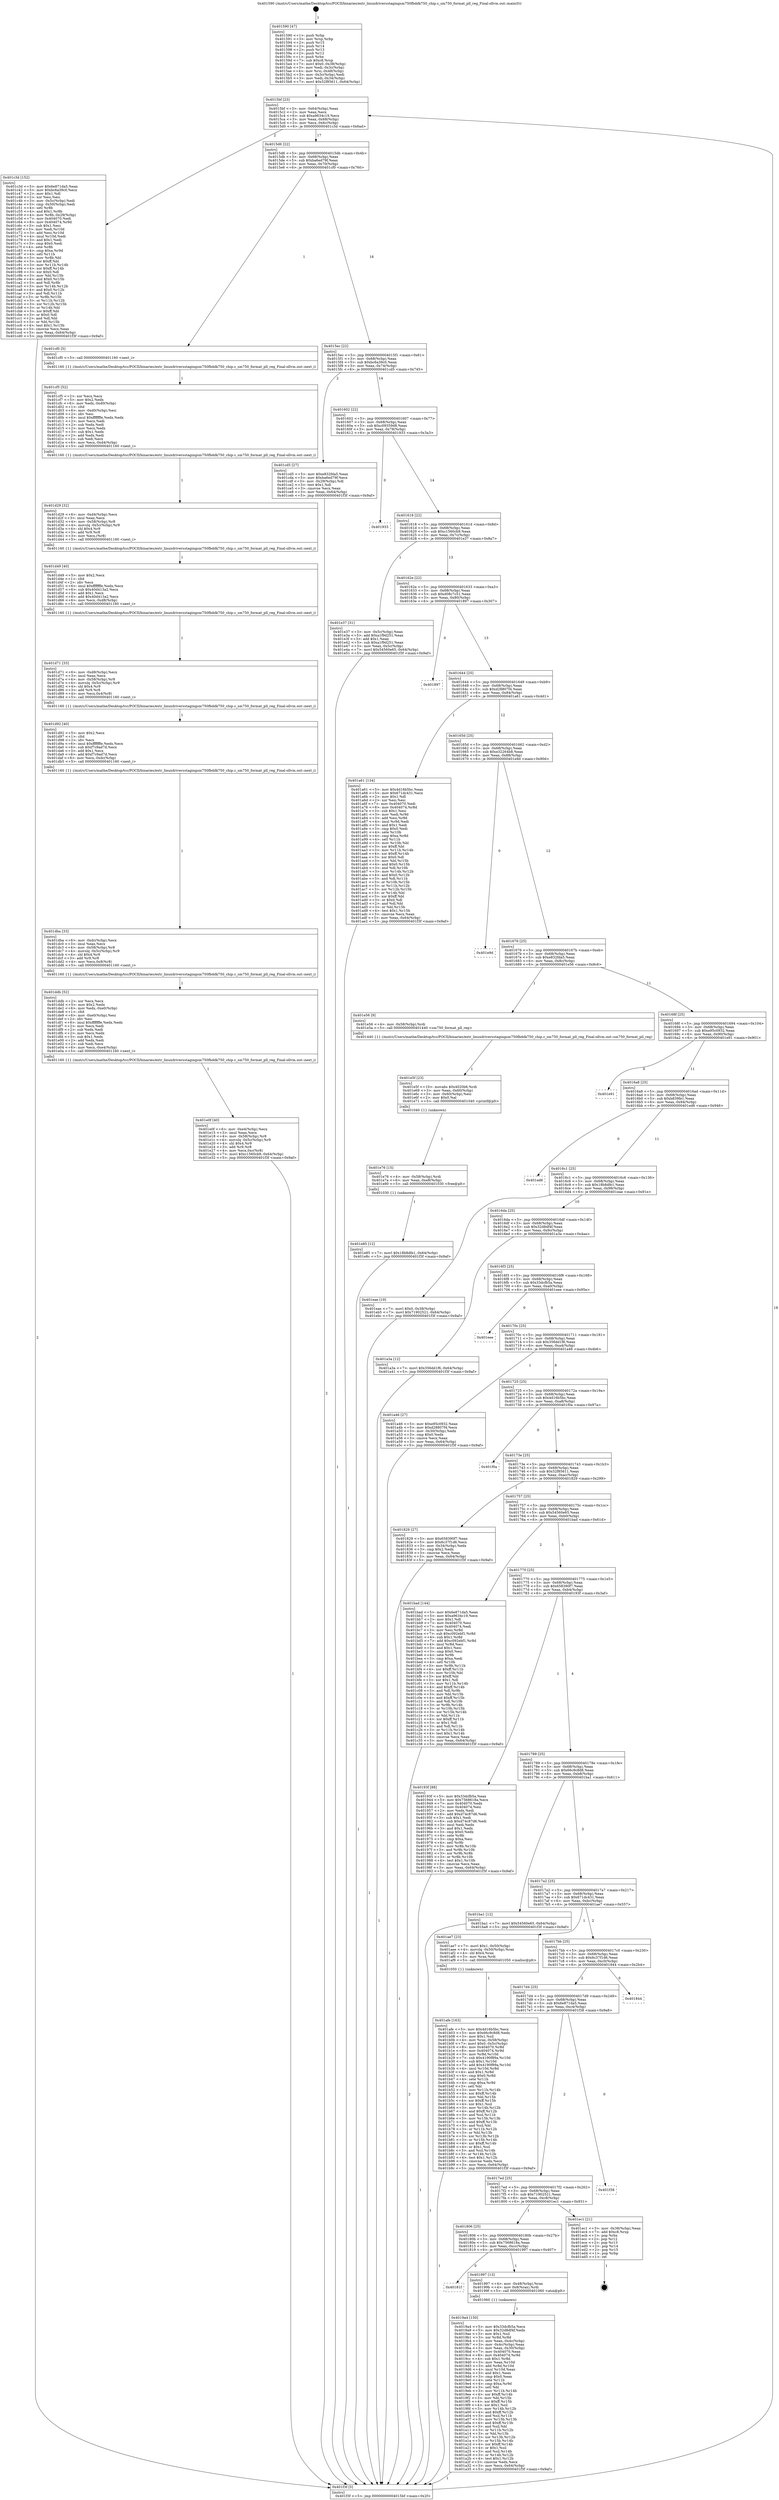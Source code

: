 digraph "0x401590" {
  label = "0x401590 (/mnt/c/Users/mathe/Desktop/tcc/POCII/binaries/extr_linuxdriversstagingsm750fbddk750_chip.c_sm750_format_pll_reg_Final-ollvm.out::main(0))"
  labelloc = "t"
  node[shape=record]

  Entry [label="",width=0.3,height=0.3,shape=circle,fillcolor=black,style=filled]
  "0x4015bf" [label="{
     0x4015bf [23]\l
     | [instrs]\l
     &nbsp;&nbsp;0x4015bf \<+3\>: mov -0x64(%rbp),%eax\l
     &nbsp;&nbsp;0x4015c2 \<+2\>: mov %eax,%ecx\l
     &nbsp;&nbsp;0x4015c4 \<+6\>: sub $0xa9634c19,%ecx\l
     &nbsp;&nbsp;0x4015ca \<+3\>: mov %eax,-0x68(%rbp)\l
     &nbsp;&nbsp;0x4015cd \<+3\>: mov %ecx,-0x6c(%rbp)\l
     &nbsp;&nbsp;0x4015d0 \<+6\>: je 0000000000401c3d \<main+0x6ad\>\l
  }"]
  "0x401c3d" [label="{
     0x401c3d [152]\l
     | [instrs]\l
     &nbsp;&nbsp;0x401c3d \<+5\>: mov $0x6e871da5,%eax\l
     &nbsp;&nbsp;0x401c42 \<+5\>: mov $0xbc6a39c0,%ecx\l
     &nbsp;&nbsp;0x401c47 \<+2\>: mov $0x1,%dl\l
     &nbsp;&nbsp;0x401c49 \<+2\>: xor %esi,%esi\l
     &nbsp;&nbsp;0x401c4b \<+3\>: mov -0x5c(%rbp),%edi\l
     &nbsp;&nbsp;0x401c4e \<+3\>: cmp -0x50(%rbp),%edi\l
     &nbsp;&nbsp;0x401c51 \<+4\>: setl %r8b\l
     &nbsp;&nbsp;0x401c55 \<+4\>: and $0x1,%r8b\l
     &nbsp;&nbsp;0x401c59 \<+4\>: mov %r8b,-0x29(%rbp)\l
     &nbsp;&nbsp;0x401c5d \<+7\>: mov 0x404070,%edi\l
     &nbsp;&nbsp;0x401c64 \<+8\>: mov 0x404074,%r9d\l
     &nbsp;&nbsp;0x401c6c \<+3\>: sub $0x1,%esi\l
     &nbsp;&nbsp;0x401c6f \<+3\>: mov %edi,%r10d\l
     &nbsp;&nbsp;0x401c72 \<+3\>: add %esi,%r10d\l
     &nbsp;&nbsp;0x401c75 \<+4\>: imul %r10d,%edi\l
     &nbsp;&nbsp;0x401c79 \<+3\>: and $0x1,%edi\l
     &nbsp;&nbsp;0x401c7c \<+3\>: cmp $0x0,%edi\l
     &nbsp;&nbsp;0x401c7f \<+4\>: sete %r8b\l
     &nbsp;&nbsp;0x401c83 \<+4\>: cmp $0xa,%r9d\l
     &nbsp;&nbsp;0x401c87 \<+4\>: setl %r11b\l
     &nbsp;&nbsp;0x401c8b \<+3\>: mov %r8b,%bl\l
     &nbsp;&nbsp;0x401c8e \<+3\>: xor $0xff,%bl\l
     &nbsp;&nbsp;0x401c91 \<+3\>: mov %r11b,%r14b\l
     &nbsp;&nbsp;0x401c94 \<+4\>: xor $0xff,%r14b\l
     &nbsp;&nbsp;0x401c98 \<+3\>: xor $0x0,%dl\l
     &nbsp;&nbsp;0x401c9b \<+3\>: mov %bl,%r15b\l
     &nbsp;&nbsp;0x401c9e \<+4\>: and $0x0,%r15b\l
     &nbsp;&nbsp;0x401ca2 \<+3\>: and %dl,%r8b\l
     &nbsp;&nbsp;0x401ca5 \<+3\>: mov %r14b,%r12b\l
     &nbsp;&nbsp;0x401ca8 \<+4\>: and $0x0,%r12b\l
     &nbsp;&nbsp;0x401cac \<+3\>: and %dl,%r11b\l
     &nbsp;&nbsp;0x401caf \<+3\>: or %r8b,%r15b\l
     &nbsp;&nbsp;0x401cb2 \<+3\>: or %r11b,%r12b\l
     &nbsp;&nbsp;0x401cb5 \<+3\>: xor %r12b,%r15b\l
     &nbsp;&nbsp;0x401cb8 \<+3\>: or %r14b,%bl\l
     &nbsp;&nbsp;0x401cbb \<+3\>: xor $0xff,%bl\l
     &nbsp;&nbsp;0x401cbe \<+3\>: or $0x0,%dl\l
     &nbsp;&nbsp;0x401cc1 \<+2\>: and %dl,%bl\l
     &nbsp;&nbsp;0x401cc3 \<+3\>: or %bl,%r15b\l
     &nbsp;&nbsp;0x401cc6 \<+4\>: test $0x1,%r15b\l
     &nbsp;&nbsp;0x401cca \<+3\>: cmovne %ecx,%eax\l
     &nbsp;&nbsp;0x401ccd \<+3\>: mov %eax,-0x64(%rbp)\l
     &nbsp;&nbsp;0x401cd0 \<+5\>: jmp 0000000000401f3f \<main+0x9af\>\l
  }"]
  "0x4015d6" [label="{
     0x4015d6 [22]\l
     | [instrs]\l
     &nbsp;&nbsp;0x4015d6 \<+5\>: jmp 00000000004015db \<main+0x4b\>\l
     &nbsp;&nbsp;0x4015db \<+3\>: mov -0x68(%rbp),%eax\l
     &nbsp;&nbsp;0x4015de \<+5\>: sub $0xba6ed79f,%eax\l
     &nbsp;&nbsp;0x4015e3 \<+3\>: mov %eax,-0x70(%rbp)\l
     &nbsp;&nbsp;0x4015e6 \<+6\>: je 0000000000401cf0 \<main+0x760\>\l
  }"]
  Exit [label="",width=0.3,height=0.3,shape=circle,fillcolor=black,style=filled,peripheries=2]
  "0x401cf0" [label="{
     0x401cf0 [5]\l
     | [instrs]\l
     &nbsp;&nbsp;0x401cf0 \<+5\>: call 0000000000401160 \<next_i\>\l
     | [calls]\l
     &nbsp;&nbsp;0x401160 \{1\} (/mnt/c/Users/mathe/Desktop/tcc/POCII/binaries/extr_linuxdriversstagingsm750fbddk750_chip.c_sm750_format_pll_reg_Final-ollvm.out::next_i)\l
  }"]
  "0x4015ec" [label="{
     0x4015ec [22]\l
     | [instrs]\l
     &nbsp;&nbsp;0x4015ec \<+5\>: jmp 00000000004015f1 \<main+0x61\>\l
     &nbsp;&nbsp;0x4015f1 \<+3\>: mov -0x68(%rbp),%eax\l
     &nbsp;&nbsp;0x4015f4 \<+5\>: sub $0xbc6a39c0,%eax\l
     &nbsp;&nbsp;0x4015f9 \<+3\>: mov %eax,-0x74(%rbp)\l
     &nbsp;&nbsp;0x4015fc \<+6\>: je 0000000000401cd5 \<main+0x745\>\l
  }"]
  "0x401e85" [label="{
     0x401e85 [12]\l
     | [instrs]\l
     &nbsp;&nbsp;0x401e85 \<+7\>: movl $0x18b8dfe1,-0x64(%rbp)\l
     &nbsp;&nbsp;0x401e8c \<+5\>: jmp 0000000000401f3f \<main+0x9af\>\l
  }"]
  "0x401cd5" [label="{
     0x401cd5 [27]\l
     | [instrs]\l
     &nbsp;&nbsp;0x401cd5 \<+5\>: mov $0xe832fda5,%eax\l
     &nbsp;&nbsp;0x401cda \<+5\>: mov $0xba6ed79f,%ecx\l
     &nbsp;&nbsp;0x401cdf \<+3\>: mov -0x29(%rbp),%dl\l
     &nbsp;&nbsp;0x401ce2 \<+3\>: test $0x1,%dl\l
     &nbsp;&nbsp;0x401ce5 \<+3\>: cmovne %ecx,%eax\l
     &nbsp;&nbsp;0x401ce8 \<+3\>: mov %eax,-0x64(%rbp)\l
     &nbsp;&nbsp;0x401ceb \<+5\>: jmp 0000000000401f3f \<main+0x9af\>\l
  }"]
  "0x401602" [label="{
     0x401602 [22]\l
     | [instrs]\l
     &nbsp;&nbsp;0x401602 \<+5\>: jmp 0000000000401607 \<main+0x77\>\l
     &nbsp;&nbsp;0x401607 \<+3\>: mov -0x68(%rbp),%eax\l
     &nbsp;&nbsp;0x40160a \<+5\>: sub $0xc09359d8,%eax\l
     &nbsp;&nbsp;0x40160f \<+3\>: mov %eax,-0x78(%rbp)\l
     &nbsp;&nbsp;0x401612 \<+6\>: je 0000000000401933 \<main+0x3a3\>\l
  }"]
  "0x401e76" [label="{
     0x401e76 [15]\l
     | [instrs]\l
     &nbsp;&nbsp;0x401e76 \<+4\>: mov -0x58(%rbp),%rdi\l
     &nbsp;&nbsp;0x401e7a \<+6\>: mov %eax,-0xe8(%rbp)\l
     &nbsp;&nbsp;0x401e80 \<+5\>: call 0000000000401030 \<free@plt\>\l
     | [calls]\l
     &nbsp;&nbsp;0x401030 \{1\} (unknown)\l
  }"]
  "0x401933" [label="{
     0x401933\l
  }", style=dashed]
  "0x401618" [label="{
     0x401618 [22]\l
     | [instrs]\l
     &nbsp;&nbsp;0x401618 \<+5\>: jmp 000000000040161d \<main+0x8d\>\l
     &nbsp;&nbsp;0x40161d \<+3\>: mov -0x68(%rbp),%eax\l
     &nbsp;&nbsp;0x401620 \<+5\>: sub $0xc1560cb9,%eax\l
     &nbsp;&nbsp;0x401625 \<+3\>: mov %eax,-0x7c(%rbp)\l
     &nbsp;&nbsp;0x401628 \<+6\>: je 0000000000401e37 \<main+0x8a7\>\l
  }"]
  "0x401e5f" [label="{
     0x401e5f [23]\l
     | [instrs]\l
     &nbsp;&nbsp;0x401e5f \<+10\>: movabs $0x4020b6,%rdi\l
     &nbsp;&nbsp;0x401e69 \<+3\>: mov %eax,-0x60(%rbp)\l
     &nbsp;&nbsp;0x401e6c \<+3\>: mov -0x60(%rbp),%esi\l
     &nbsp;&nbsp;0x401e6f \<+2\>: mov $0x0,%al\l
     &nbsp;&nbsp;0x401e71 \<+5\>: call 0000000000401040 \<printf@plt\>\l
     | [calls]\l
     &nbsp;&nbsp;0x401040 \{1\} (unknown)\l
  }"]
  "0x401e37" [label="{
     0x401e37 [31]\l
     | [instrs]\l
     &nbsp;&nbsp;0x401e37 \<+3\>: mov -0x5c(%rbp),%eax\l
     &nbsp;&nbsp;0x401e3a \<+5\>: add $0xa1f9d251,%eax\l
     &nbsp;&nbsp;0x401e3f \<+3\>: add $0x1,%eax\l
     &nbsp;&nbsp;0x401e42 \<+5\>: sub $0xa1f9d251,%eax\l
     &nbsp;&nbsp;0x401e47 \<+3\>: mov %eax,-0x5c(%rbp)\l
     &nbsp;&nbsp;0x401e4a \<+7\>: movl $0x54560e65,-0x64(%rbp)\l
     &nbsp;&nbsp;0x401e51 \<+5\>: jmp 0000000000401f3f \<main+0x9af\>\l
  }"]
  "0x40162e" [label="{
     0x40162e [22]\l
     | [instrs]\l
     &nbsp;&nbsp;0x40162e \<+5\>: jmp 0000000000401633 \<main+0xa3\>\l
     &nbsp;&nbsp;0x401633 \<+3\>: mov -0x68(%rbp),%eax\l
     &nbsp;&nbsp;0x401636 \<+5\>: sub $0xd08c7c51,%eax\l
     &nbsp;&nbsp;0x40163b \<+3\>: mov %eax,-0x80(%rbp)\l
     &nbsp;&nbsp;0x40163e \<+6\>: je 0000000000401897 \<main+0x307\>\l
  }"]
  "0x401e0f" [label="{
     0x401e0f [40]\l
     | [instrs]\l
     &nbsp;&nbsp;0x401e0f \<+6\>: mov -0xe4(%rbp),%ecx\l
     &nbsp;&nbsp;0x401e15 \<+3\>: imul %eax,%ecx\l
     &nbsp;&nbsp;0x401e18 \<+4\>: mov -0x58(%rbp),%r8\l
     &nbsp;&nbsp;0x401e1c \<+4\>: movslq -0x5c(%rbp),%r9\l
     &nbsp;&nbsp;0x401e20 \<+4\>: shl $0x4,%r9\l
     &nbsp;&nbsp;0x401e24 \<+3\>: add %r9,%r8\l
     &nbsp;&nbsp;0x401e27 \<+4\>: mov %ecx,0xc(%r8)\l
     &nbsp;&nbsp;0x401e2b \<+7\>: movl $0xc1560cb9,-0x64(%rbp)\l
     &nbsp;&nbsp;0x401e32 \<+5\>: jmp 0000000000401f3f \<main+0x9af\>\l
  }"]
  "0x401897" [label="{
     0x401897\l
  }", style=dashed]
  "0x401644" [label="{
     0x401644 [25]\l
     | [instrs]\l
     &nbsp;&nbsp;0x401644 \<+5\>: jmp 0000000000401649 \<main+0xb9\>\l
     &nbsp;&nbsp;0x401649 \<+3\>: mov -0x68(%rbp),%eax\l
     &nbsp;&nbsp;0x40164c \<+5\>: sub $0xd28807f4,%eax\l
     &nbsp;&nbsp;0x401651 \<+6\>: mov %eax,-0x84(%rbp)\l
     &nbsp;&nbsp;0x401657 \<+6\>: je 0000000000401a61 \<main+0x4d1\>\l
  }"]
  "0x401ddb" [label="{
     0x401ddb [52]\l
     | [instrs]\l
     &nbsp;&nbsp;0x401ddb \<+2\>: xor %ecx,%ecx\l
     &nbsp;&nbsp;0x401ddd \<+5\>: mov $0x2,%edx\l
     &nbsp;&nbsp;0x401de2 \<+6\>: mov %edx,-0xe0(%rbp)\l
     &nbsp;&nbsp;0x401de8 \<+1\>: cltd\l
     &nbsp;&nbsp;0x401de9 \<+6\>: mov -0xe0(%rbp),%esi\l
     &nbsp;&nbsp;0x401def \<+2\>: idiv %esi\l
     &nbsp;&nbsp;0x401df1 \<+6\>: imul $0xfffffffe,%edx,%edx\l
     &nbsp;&nbsp;0x401df7 \<+2\>: mov %ecx,%edi\l
     &nbsp;&nbsp;0x401df9 \<+2\>: sub %edx,%edi\l
     &nbsp;&nbsp;0x401dfb \<+2\>: mov %ecx,%edx\l
     &nbsp;&nbsp;0x401dfd \<+3\>: sub $0x1,%edx\l
     &nbsp;&nbsp;0x401e00 \<+2\>: add %edx,%edi\l
     &nbsp;&nbsp;0x401e02 \<+2\>: sub %edi,%ecx\l
     &nbsp;&nbsp;0x401e04 \<+6\>: mov %ecx,-0xe4(%rbp)\l
     &nbsp;&nbsp;0x401e0a \<+5\>: call 0000000000401160 \<next_i\>\l
     | [calls]\l
     &nbsp;&nbsp;0x401160 \{1\} (/mnt/c/Users/mathe/Desktop/tcc/POCII/binaries/extr_linuxdriversstagingsm750fbddk750_chip.c_sm750_format_pll_reg_Final-ollvm.out::next_i)\l
  }"]
  "0x401a61" [label="{
     0x401a61 [134]\l
     | [instrs]\l
     &nbsp;&nbsp;0x401a61 \<+5\>: mov $0x4d16b5bc,%eax\l
     &nbsp;&nbsp;0x401a66 \<+5\>: mov $0x671dc431,%ecx\l
     &nbsp;&nbsp;0x401a6b \<+2\>: mov $0x1,%dl\l
     &nbsp;&nbsp;0x401a6d \<+2\>: xor %esi,%esi\l
     &nbsp;&nbsp;0x401a6f \<+7\>: mov 0x404070,%edi\l
     &nbsp;&nbsp;0x401a76 \<+8\>: mov 0x404074,%r8d\l
     &nbsp;&nbsp;0x401a7e \<+3\>: sub $0x1,%esi\l
     &nbsp;&nbsp;0x401a81 \<+3\>: mov %edi,%r9d\l
     &nbsp;&nbsp;0x401a84 \<+3\>: add %esi,%r9d\l
     &nbsp;&nbsp;0x401a87 \<+4\>: imul %r9d,%edi\l
     &nbsp;&nbsp;0x401a8b \<+3\>: and $0x1,%edi\l
     &nbsp;&nbsp;0x401a8e \<+3\>: cmp $0x0,%edi\l
     &nbsp;&nbsp;0x401a91 \<+4\>: sete %r10b\l
     &nbsp;&nbsp;0x401a95 \<+4\>: cmp $0xa,%r8d\l
     &nbsp;&nbsp;0x401a99 \<+4\>: setl %r11b\l
     &nbsp;&nbsp;0x401a9d \<+3\>: mov %r10b,%bl\l
     &nbsp;&nbsp;0x401aa0 \<+3\>: xor $0xff,%bl\l
     &nbsp;&nbsp;0x401aa3 \<+3\>: mov %r11b,%r14b\l
     &nbsp;&nbsp;0x401aa6 \<+4\>: xor $0xff,%r14b\l
     &nbsp;&nbsp;0x401aaa \<+3\>: xor $0x0,%dl\l
     &nbsp;&nbsp;0x401aad \<+3\>: mov %bl,%r15b\l
     &nbsp;&nbsp;0x401ab0 \<+4\>: and $0x0,%r15b\l
     &nbsp;&nbsp;0x401ab4 \<+3\>: and %dl,%r10b\l
     &nbsp;&nbsp;0x401ab7 \<+3\>: mov %r14b,%r12b\l
     &nbsp;&nbsp;0x401aba \<+4\>: and $0x0,%r12b\l
     &nbsp;&nbsp;0x401abe \<+3\>: and %dl,%r11b\l
     &nbsp;&nbsp;0x401ac1 \<+3\>: or %r10b,%r15b\l
     &nbsp;&nbsp;0x401ac4 \<+3\>: or %r11b,%r12b\l
     &nbsp;&nbsp;0x401ac7 \<+3\>: xor %r12b,%r15b\l
     &nbsp;&nbsp;0x401aca \<+3\>: or %r14b,%bl\l
     &nbsp;&nbsp;0x401acd \<+3\>: xor $0xff,%bl\l
     &nbsp;&nbsp;0x401ad0 \<+3\>: or $0x0,%dl\l
     &nbsp;&nbsp;0x401ad3 \<+2\>: and %dl,%bl\l
     &nbsp;&nbsp;0x401ad5 \<+3\>: or %bl,%r15b\l
     &nbsp;&nbsp;0x401ad8 \<+4\>: test $0x1,%r15b\l
     &nbsp;&nbsp;0x401adc \<+3\>: cmovne %ecx,%eax\l
     &nbsp;&nbsp;0x401adf \<+3\>: mov %eax,-0x64(%rbp)\l
     &nbsp;&nbsp;0x401ae2 \<+5\>: jmp 0000000000401f3f \<main+0x9af\>\l
  }"]
  "0x40165d" [label="{
     0x40165d [25]\l
     | [instrs]\l
     &nbsp;&nbsp;0x40165d \<+5\>: jmp 0000000000401662 \<main+0xd2\>\l
     &nbsp;&nbsp;0x401662 \<+3\>: mov -0x68(%rbp),%eax\l
     &nbsp;&nbsp;0x401665 \<+5\>: sub $0xe32264b8,%eax\l
     &nbsp;&nbsp;0x40166a \<+6\>: mov %eax,-0x88(%rbp)\l
     &nbsp;&nbsp;0x401670 \<+6\>: je 0000000000401e9d \<main+0x90d\>\l
  }"]
  "0x401dba" [label="{
     0x401dba [33]\l
     | [instrs]\l
     &nbsp;&nbsp;0x401dba \<+6\>: mov -0xdc(%rbp),%ecx\l
     &nbsp;&nbsp;0x401dc0 \<+3\>: imul %eax,%ecx\l
     &nbsp;&nbsp;0x401dc3 \<+4\>: mov -0x58(%rbp),%r8\l
     &nbsp;&nbsp;0x401dc7 \<+4\>: movslq -0x5c(%rbp),%r9\l
     &nbsp;&nbsp;0x401dcb \<+4\>: shl $0x4,%r9\l
     &nbsp;&nbsp;0x401dcf \<+3\>: add %r9,%r8\l
     &nbsp;&nbsp;0x401dd2 \<+4\>: mov %ecx,0x8(%r8)\l
     &nbsp;&nbsp;0x401dd6 \<+5\>: call 0000000000401160 \<next_i\>\l
     | [calls]\l
     &nbsp;&nbsp;0x401160 \{1\} (/mnt/c/Users/mathe/Desktop/tcc/POCII/binaries/extr_linuxdriversstagingsm750fbddk750_chip.c_sm750_format_pll_reg_Final-ollvm.out::next_i)\l
  }"]
  "0x401e9d" [label="{
     0x401e9d\l
  }", style=dashed]
  "0x401676" [label="{
     0x401676 [25]\l
     | [instrs]\l
     &nbsp;&nbsp;0x401676 \<+5\>: jmp 000000000040167b \<main+0xeb\>\l
     &nbsp;&nbsp;0x40167b \<+3\>: mov -0x68(%rbp),%eax\l
     &nbsp;&nbsp;0x40167e \<+5\>: sub $0xe832fda5,%eax\l
     &nbsp;&nbsp;0x401683 \<+6\>: mov %eax,-0x8c(%rbp)\l
     &nbsp;&nbsp;0x401689 \<+6\>: je 0000000000401e56 \<main+0x8c6\>\l
  }"]
  "0x401d92" [label="{
     0x401d92 [40]\l
     | [instrs]\l
     &nbsp;&nbsp;0x401d92 \<+5\>: mov $0x2,%ecx\l
     &nbsp;&nbsp;0x401d97 \<+1\>: cltd\l
     &nbsp;&nbsp;0x401d98 \<+2\>: idiv %ecx\l
     &nbsp;&nbsp;0x401d9a \<+6\>: imul $0xfffffffe,%edx,%ecx\l
     &nbsp;&nbsp;0x401da0 \<+6\>: sub $0xf7c9ad7d,%ecx\l
     &nbsp;&nbsp;0x401da6 \<+3\>: add $0x1,%ecx\l
     &nbsp;&nbsp;0x401da9 \<+6\>: add $0xf7c9ad7d,%ecx\l
     &nbsp;&nbsp;0x401daf \<+6\>: mov %ecx,-0xdc(%rbp)\l
     &nbsp;&nbsp;0x401db5 \<+5\>: call 0000000000401160 \<next_i\>\l
     | [calls]\l
     &nbsp;&nbsp;0x401160 \{1\} (/mnt/c/Users/mathe/Desktop/tcc/POCII/binaries/extr_linuxdriversstagingsm750fbddk750_chip.c_sm750_format_pll_reg_Final-ollvm.out::next_i)\l
  }"]
  "0x401e56" [label="{
     0x401e56 [9]\l
     | [instrs]\l
     &nbsp;&nbsp;0x401e56 \<+4\>: mov -0x58(%rbp),%rdi\l
     &nbsp;&nbsp;0x401e5a \<+5\>: call 0000000000401440 \<sm750_format_pll_reg\>\l
     | [calls]\l
     &nbsp;&nbsp;0x401440 \{1\} (/mnt/c/Users/mathe/Desktop/tcc/POCII/binaries/extr_linuxdriversstagingsm750fbddk750_chip.c_sm750_format_pll_reg_Final-ollvm.out::sm750_format_pll_reg)\l
  }"]
  "0x40168f" [label="{
     0x40168f [25]\l
     | [instrs]\l
     &nbsp;&nbsp;0x40168f \<+5\>: jmp 0000000000401694 \<main+0x104\>\l
     &nbsp;&nbsp;0x401694 \<+3\>: mov -0x68(%rbp),%eax\l
     &nbsp;&nbsp;0x401697 \<+5\>: sub $0xe95c0932,%eax\l
     &nbsp;&nbsp;0x40169c \<+6\>: mov %eax,-0x90(%rbp)\l
     &nbsp;&nbsp;0x4016a2 \<+6\>: je 0000000000401e91 \<main+0x901\>\l
  }"]
  "0x401d71" [label="{
     0x401d71 [33]\l
     | [instrs]\l
     &nbsp;&nbsp;0x401d71 \<+6\>: mov -0xd8(%rbp),%ecx\l
     &nbsp;&nbsp;0x401d77 \<+3\>: imul %eax,%ecx\l
     &nbsp;&nbsp;0x401d7a \<+4\>: mov -0x58(%rbp),%r8\l
     &nbsp;&nbsp;0x401d7e \<+4\>: movslq -0x5c(%rbp),%r9\l
     &nbsp;&nbsp;0x401d82 \<+4\>: shl $0x4,%r9\l
     &nbsp;&nbsp;0x401d86 \<+3\>: add %r9,%r8\l
     &nbsp;&nbsp;0x401d89 \<+4\>: mov %ecx,0x4(%r8)\l
     &nbsp;&nbsp;0x401d8d \<+5\>: call 0000000000401160 \<next_i\>\l
     | [calls]\l
     &nbsp;&nbsp;0x401160 \{1\} (/mnt/c/Users/mathe/Desktop/tcc/POCII/binaries/extr_linuxdriversstagingsm750fbddk750_chip.c_sm750_format_pll_reg_Final-ollvm.out::next_i)\l
  }"]
  "0x401e91" [label="{
     0x401e91\l
  }", style=dashed]
  "0x4016a8" [label="{
     0x4016a8 [25]\l
     | [instrs]\l
     &nbsp;&nbsp;0x4016a8 \<+5\>: jmp 00000000004016ad \<main+0x11d\>\l
     &nbsp;&nbsp;0x4016ad \<+3\>: mov -0x68(%rbp),%eax\l
     &nbsp;&nbsp;0x4016b0 \<+5\>: sub $0xb839fe1,%eax\l
     &nbsp;&nbsp;0x4016b5 \<+6\>: mov %eax,-0x94(%rbp)\l
     &nbsp;&nbsp;0x4016bb \<+6\>: je 0000000000401ed6 \<main+0x946\>\l
  }"]
  "0x401d49" [label="{
     0x401d49 [40]\l
     | [instrs]\l
     &nbsp;&nbsp;0x401d49 \<+5\>: mov $0x2,%ecx\l
     &nbsp;&nbsp;0x401d4e \<+1\>: cltd\l
     &nbsp;&nbsp;0x401d4f \<+2\>: idiv %ecx\l
     &nbsp;&nbsp;0x401d51 \<+6\>: imul $0xfffffffe,%edx,%ecx\l
     &nbsp;&nbsp;0x401d57 \<+6\>: sub $0x40d413a2,%ecx\l
     &nbsp;&nbsp;0x401d5d \<+3\>: add $0x1,%ecx\l
     &nbsp;&nbsp;0x401d60 \<+6\>: add $0x40d413a2,%ecx\l
     &nbsp;&nbsp;0x401d66 \<+6\>: mov %ecx,-0xd8(%rbp)\l
     &nbsp;&nbsp;0x401d6c \<+5\>: call 0000000000401160 \<next_i\>\l
     | [calls]\l
     &nbsp;&nbsp;0x401160 \{1\} (/mnt/c/Users/mathe/Desktop/tcc/POCII/binaries/extr_linuxdriversstagingsm750fbddk750_chip.c_sm750_format_pll_reg_Final-ollvm.out::next_i)\l
  }"]
  "0x401ed6" [label="{
     0x401ed6\l
  }", style=dashed]
  "0x4016c1" [label="{
     0x4016c1 [25]\l
     | [instrs]\l
     &nbsp;&nbsp;0x4016c1 \<+5\>: jmp 00000000004016c6 \<main+0x136\>\l
     &nbsp;&nbsp;0x4016c6 \<+3\>: mov -0x68(%rbp),%eax\l
     &nbsp;&nbsp;0x4016c9 \<+5\>: sub $0x18b8dfe1,%eax\l
     &nbsp;&nbsp;0x4016ce \<+6\>: mov %eax,-0x98(%rbp)\l
     &nbsp;&nbsp;0x4016d4 \<+6\>: je 0000000000401eae \<main+0x91e\>\l
  }"]
  "0x401d29" [label="{
     0x401d29 [32]\l
     | [instrs]\l
     &nbsp;&nbsp;0x401d29 \<+6\>: mov -0xd4(%rbp),%ecx\l
     &nbsp;&nbsp;0x401d2f \<+3\>: imul %eax,%ecx\l
     &nbsp;&nbsp;0x401d32 \<+4\>: mov -0x58(%rbp),%r8\l
     &nbsp;&nbsp;0x401d36 \<+4\>: movslq -0x5c(%rbp),%r9\l
     &nbsp;&nbsp;0x401d3a \<+4\>: shl $0x4,%r9\l
     &nbsp;&nbsp;0x401d3e \<+3\>: add %r9,%r8\l
     &nbsp;&nbsp;0x401d41 \<+3\>: mov %ecx,(%r8)\l
     &nbsp;&nbsp;0x401d44 \<+5\>: call 0000000000401160 \<next_i\>\l
     | [calls]\l
     &nbsp;&nbsp;0x401160 \{1\} (/mnt/c/Users/mathe/Desktop/tcc/POCII/binaries/extr_linuxdriversstagingsm750fbddk750_chip.c_sm750_format_pll_reg_Final-ollvm.out::next_i)\l
  }"]
  "0x401eae" [label="{
     0x401eae [19]\l
     | [instrs]\l
     &nbsp;&nbsp;0x401eae \<+7\>: movl $0x0,-0x38(%rbp)\l
     &nbsp;&nbsp;0x401eb5 \<+7\>: movl $0x71902521,-0x64(%rbp)\l
     &nbsp;&nbsp;0x401ebc \<+5\>: jmp 0000000000401f3f \<main+0x9af\>\l
  }"]
  "0x4016da" [label="{
     0x4016da [25]\l
     | [instrs]\l
     &nbsp;&nbsp;0x4016da \<+5\>: jmp 00000000004016df \<main+0x14f\>\l
     &nbsp;&nbsp;0x4016df \<+3\>: mov -0x68(%rbp),%eax\l
     &nbsp;&nbsp;0x4016e2 \<+5\>: sub $0x32d8df4f,%eax\l
     &nbsp;&nbsp;0x4016e7 \<+6\>: mov %eax,-0x9c(%rbp)\l
     &nbsp;&nbsp;0x4016ed \<+6\>: je 0000000000401a3a \<main+0x4aa\>\l
  }"]
  "0x401cf5" [label="{
     0x401cf5 [52]\l
     | [instrs]\l
     &nbsp;&nbsp;0x401cf5 \<+2\>: xor %ecx,%ecx\l
     &nbsp;&nbsp;0x401cf7 \<+5\>: mov $0x2,%edx\l
     &nbsp;&nbsp;0x401cfc \<+6\>: mov %edx,-0xd0(%rbp)\l
     &nbsp;&nbsp;0x401d02 \<+1\>: cltd\l
     &nbsp;&nbsp;0x401d03 \<+6\>: mov -0xd0(%rbp),%esi\l
     &nbsp;&nbsp;0x401d09 \<+2\>: idiv %esi\l
     &nbsp;&nbsp;0x401d0b \<+6\>: imul $0xfffffffe,%edx,%edx\l
     &nbsp;&nbsp;0x401d11 \<+2\>: mov %ecx,%edi\l
     &nbsp;&nbsp;0x401d13 \<+2\>: sub %edx,%edi\l
     &nbsp;&nbsp;0x401d15 \<+2\>: mov %ecx,%edx\l
     &nbsp;&nbsp;0x401d17 \<+3\>: sub $0x1,%edx\l
     &nbsp;&nbsp;0x401d1a \<+2\>: add %edx,%edi\l
     &nbsp;&nbsp;0x401d1c \<+2\>: sub %edi,%ecx\l
     &nbsp;&nbsp;0x401d1e \<+6\>: mov %ecx,-0xd4(%rbp)\l
     &nbsp;&nbsp;0x401d24 \<+5\>: call 0000000000401160 \<next_i\>\l
     | [calls]\l
     &nbsp;&nbsp;0x401160 \{1\} (/mnt/c/Users/mathe/Desktop/tcc/POCII/binaries/extr_linuxdriversstagingsm750fbddk750_chip.c_sm750_format_pll_reg_Final-ollvm.out::next_i)\l
  }"]
  "0x401a3a" [label="{
     0x401a3a [12]\l
     | [instrs]\l
     &nbsp;&nbsp;0x401a3a \<+7\>: movl $0x356dd1f6,-0x64(%rbp)\l
     &nbsp;&nbsp;0x401a41 \<+5\>: jmp 0000000000401f3f \<main+0x9af\>\l
  }"]
  "0x4016f3" [label="{
     0x4016f3 [25]\l
     | [instrs]\l
     &nbsp;&nbsp;0x4016f3 \<+5\>: jmp 00000000004016f8 \<main+0x168\>\l
     &nbsp;&nbsp;0x4016f8 \<+3\>: mov -0x68(%rbp),%eax\l
     &nbsp;&nbsp;0x4016fb \<+5\>: sub $0x33dcfb5a,%eax\l
     &nbsp;&nbsp;0x401700 \<+6\>: mov %eax,-0xa0(%rbp)\l
     &nbsp;&nbsp;0x401706 \<+6\>: je 0000000000401eee \<main+0x95e\>\l
  }"]
  "0x401afe" [label="{
     0x401afe [163]\l
     | [instrs]\l
     &nbsp;&nbsp;0x401afe \<+5\>: mov $0x4d16b5bc,%ecx\l
     &nbsp;&nbsp;0x401b03 \<+5\>: mov $0x66c9c8d8,%edx\l
     &nbsp;&nbsp;0x401b08 \<+3\>: mov $0x1,%sil\l
     &nbsp;&nbsp;0x401b0b \<+4\>: mov %rax,-0x58(%rbp)\l
     &nbsp;&nbsp;0x401b0f \<+7\>: movl $0x0,-0x5c(%rbp)\l
     &nbsp;&nbsp;0x401b16 \<+8\>: mov 0x404070,%r8d\l
     &nbsp;&nbsp;0x401b1e \<+8\>: mov 0x404074,%r9d\l
     &nbsp;&nbsp;0x401b26 \<+3\>: mov %r8d,%r10d\l
     &nbsp;&nbsp;0x401b29 \<+7\>: sub $0x4190f89a,%r10d\l
     &nbsp;&nbsp;0x401b30 \<+4\>: sub $0x1,%r10d\l
     &nbsp;&nbsp;0x401b34 \<+7\>: add $0x4190f89a,%r10d\l
     &nbsp;&nbsp;0x401b3b \<+4\>: imul %r10d,%r8d\l
     &nbsp;&nbsp;0x401b3f \<+4\>: and $0x1,%r8d\l
     &nbsp;&nbsp;0x401b43 \<+4\>: cmp $0x0,%r8d\l
     &nbsp;&nbsp;0x401b47 \<+4\>: sete %r11b\l
     &nbsp;&nbsp;0x401b4b \<+4\>: cmp $0xa,%r9d\l
     &nbsp;&nbsp;0x401b4f \<+3\>: setl %bl\l
     &nbsp;&nbsp;0x401b52 \<+3\>: mov %r11b,%r14b\l
     &nbsp;&nbsp;0x401b55 \<+4\>: xor $0xff,%r14b\l
     &nbsp;&nbsp;0x401b59 \<+3\>: mov %bl,%r15b\l
     &nbsp;&nbsp;0x401b5c \<+4\>: xor $0xff,%r15b\l
     &nbsp;&nbsp;0x401b60 \<+4\>: xor $0x1,%sil\l
     &nbsp;&nbsp;0x401b64 \<+3\>: mov %r14b,%r12b\l
     &nbsp;&nbsp;0x401b67 \<+4\>: and $0xff,%r12b\l
     &nbsp;&nbsp;0x401b6b \<+3\>: and %sil,%r11b\l
     &nbsp;&nbsp;0x401b6e \<+3\>: mov %r15b,%r13b\l
     &nbsp;&nbsp;0x401b71 \<+4\>: and $0xff,%r13b\l
     &nbsp;&nbsp;0x401b75 \<+3\>: and %sil,%bl\l
     &nbsp;&nbsp;0x401b78 \<+3\>: or %r11b,%r12b\l
     &nbsp;&nbsp;0x401b7b \<+3\>: or %bl,%r13b\l
     &nbsp;&nbsp;0x401b7e \<+3\>: xor %r13b,%r12b\l
     &nbsp;&nbsp;0x401b81 \<+3\>: or %r15b,%r14b\l
     &nbsp;&nbsp;0x401b84 \<+4\>: xor $0xff,%r14b\l
     &nbsp;&nbsp;0x401b88 \<+4\>: or $0x1,%sil\l
     &nbsp;&nbsp;0x401b8c \<+3\>: and %sil,%r14b\l
     &nbsp;&nbsp;0x401b8f \<+3\>: or %r14b,%r12b\l
     &nbsp;&nbsp;0x401b92 \<+4\>: test $0x1,%r12b\l
     &nbsp;&nbsp;0x401b96 \<+3\>: cmovne %edx,%ecx\l
     &nbsp;&nbsp;0x401b99 \<+3\>: mov %ecx,-0x64(%rbp)\l
     &nbsp;&nbsp;0x401b9c \<+5\>: jmp 0000000000401f3f \<main+0x9af\>\l
  }"]
  "0x401eee" [label="{
     0x401eee\l
  }", style=dashed]
  "0x40170c" [label="{
     0x40170c [25]\l
     | [instrs]\l
     &nbsp;&nbsp;0x40170c \<+5\>: jmp 0000000000401711 \<main+0x181\>\l
     &nbsp;&nbsp;0x401711 \<+3\>: mov -0x68(%rbp),%eax\l
     &nbsp;&nbsp;0x401714 \<+5\>: sub $0x356dd1f6,%eax\l
     &nbsp;&nbsp;0x401719 \<+6\>: mov %eax,-0xa4(%rbp)\l
     &nbsp;&nbsp;0x40171f \<+6\>: je 0000000000401a46 \<main+0x4b6\>\l
  }"]
  "0x4019a4" [label="{
     0x4019a4 [150]\l
     | [instrs]\l
     &nbsp;&nbsp;0x4019a4 \<+5\>: mov $0x33dcfb5a,%ecx\l
     &nbsp;&nbsp;0x4019a9 \<+5\>: mov $0x32d8df4f,%edx\l
     &nbsp;&nbsp;0x4019ae \<+3\>: mov $0x1,%sil\l
     &nbsp;&nbsp;0x4019b1 \<+3\>: xor %r8d,%r8d\l
     &nbsp;&nbsp;0x4019b4 \<+3\>: mov %eax,-0x4c(%rbp)\l
     &nbsp;&nbsp;0x4019b7 \<+3\>: mov -0x4c(%rbp),%eax\l
     &nbsp;&nbsp;0x4019ba \<+3\>: mov %eax,-0x30(%rbp)\l
     &nbsp;&nbsp;0x4019bd \<+7\>: mov 0x404070,%eax\l
     &nbsp;&nbsp;0x4019c4 \<+8\>: mov 0x404074,%r9d\l
     &nbsp;&nbsp;0x4019cc \<+4\>: sub $0x1,%r8d\l
     &nbsp;&nbsp;0x4019d0 \<+3\>: mov %eax,%r10d\l
     &nbsp;&nbsp;0x4019d3 \<+3\>: add %r8d,%r10d\l
     &nbsp;&nbsp;0x4019d6 \<+4\>: imul %r10d,%eax\l
     &nbsp;&nbsp;0x4019da \<+3\>: and $0x1,%eax\l
     &nbsp;&nbsp;0x4019dd \<+3\>: cmp $0x0,%eax\l
     &nbsp;&nbsp;0x4019e0 \<+4\>: sete %r11b\l
     &nbsp;&nbsp;0x4019e4 \<+4\>: cmp $0xa,%r9d\l
     &nbsp;&nbsp;0x4019e8 \<+3\>: setl %bl\l
     &nbsp;&nbsp;0x4019eb \<+3\>: mov %r11b,%r14b\l
     &nbsp;&nbsp;0x4019ee \<+4\>: xor $0xff,%r14b\l
     &nbsp;&nbsp;0x4019f2 \<+3\>: mov %bl,%r15b\l
     &nbsp;&nbsp;0x4019f5 \<+4\>: xor $0xff,%r15b\l
     &nbsp;&nbsp;0x4019f9 \<+4\>: xor $0x1,%sil\l
     &nbsp;&nbsp;0x4019fd \<+3\>: mov %r14b,%r12b\l
     &nbsp;&nbsp;0x401a00 \<+4\>: and $0xff,%r12b\l
     &nbsp;&nbsp;0x401a04 \<+3\>: and %sil,%r11b\l
     &nbsp;&nbsp;0x401a07 \<+3\>: mov %r15b,%r13b\l
     &nbsp;&nbsp;0x401a0a \<+4\>: and $0xff,%r13b\l
     &nbsp;&nbsp;0x401a0e \<+3\>: and %sil,%bl\l
     &nbsp;&nbsp;0x401a11 \<+3\>: or %r11b,%r12b\l
     &nbsp;&nbsp;0x401a14 \<+3\>: or %bl,%r13b\l
     &nbsp;&nbsp;0x401a17 \<+3\>: xor %r13b,%r12b\l
     &nbsp;&nbsp;0x401a1a \<+3\>: or %r15b,%r14b\l
     &nbsp;&nbsp;0x401a1d \<+4\>: xor $0xff,%r14b\l
     &nbsp;&nbsp;0x401a21 \<+4\>: or $0x1,%sil\l
     &nbsp;&nbsp;0x401a25 \<+3\>: and %sil,%r14b\l
     &nbsp;&nbsp;0x401a28 \<+3\>: or %r14b,%r12b\l
     &nbsp;&nbsp;0x401a2b \<+4\>: test $0x1,%r12b\l
     &nbsp;&nbsp;0x401a2f \<+3\>: cmovne %edx,%ecx\l
     &nbsp;&nbsp;0x401a32 \<+3\>: mov %ecx,-0x64(%rbp)\l
     &nbsp;&nbsp;0x401a35 \<+5\>: jmp 0000000000401f3f \<main+0x9af\>\l
  }"]
  "0x401a46" [label="{
     0x401a46 [27]\l
     | [instrs]\l
     &nbsp;&nbsp;0x401a46 \<+5\>: mov $0xe95c0932,%eax\l
     &nbsp;&nbsp;0x401a4b \<+5\>: mov $0xd28807f4,%ecx\l
     &nbsp;&nbsp;0x401a50 \<+3\>: mov -0x30(%rbp),%edx\l
     &nbsp;&nbsp;0x401a53 \<+3\>: cmp $0x0,%edx\l
     &nbsp;&nbsp;0x401a56 \<+3\>: cmove %ecx,%eax\l
     &nbsp;&nbsp;0x401a59 \<+3\>: mov %eax,-0x64(%rbp)\l
     &nbsp;&nbsp;0x401a5c \<+5\>: jmp 0000000000401f3f \<main+0x9af\>\l
  }"]
  "0x401725" [label="{
     0x401725 [25]\l
     | [instrs]\l
     &nbsp;&nbsp;0x401725 \<+5\>: jmp 000000000040172a \<main+0x19a\>\l
     &nbsp;&nbsp;0x40172a \<+3\>: mov -0x68(%rbp),%eax\l
     &nbsp;&nbsp;0x40172d \<+5\>: sub $0x4d16b5bc,%eax\l
     &nbsp;&nbsp;0x401732 \<+6\>: mov %eax,-0xa8(%rbp)\l
     &nbsp;&nbsp;0x401738 \<+6\>: je 0000000000401f0a \<main+0x97a\>\l
  }"]
  "0x40181f" [label="{
     0x40181f\l
  }", style=dashed]
  "0x401f0a" [label="{
     0x401f0a\l
  }", style=dashed]
  "0x40173e" [label="{
     0x40173e [25]\l
     | [instrs]\l
     &nbsp;&nbsp;0x40173e \<+5\>: jmp 0000000000401743 \<main+0x1b3\>\l
     &nbsp;&nbsp;0x401743 \<+3\>: mov -0x68(%rbp),%eax\l
     &nbsp;&nbsp;0x401746 \<+5\>: sub $0x52f85611,%eax\l
     &nbsp;&nbsp;0x40174b \<+6\>: mov %eax,-0xac(%rbp)\l
     &nbsp;&nbsp;0x401751 \<+6\>: je 0000000000401829 \<main+0x299\>\l
  }"]
  "0x401997" [label="{
     0x401997 [13]\l
     | [instrs]\l
     &nbsp;&nbsp;0x401997 \<+4\>: mov -0x48(%rbp),%rax\l
     &nbsp;&nbsp;0x40199b \<+4\>: mov 0x8(%rax),%rdi\l
     &nbsp;&nbsp;0x40199f \<+5\>: call 0000000000401060 \<atoi@plt\>\l
     | [calls]\l
     &nbsp;&nbsp;0x401060 \{1\} (unknown)\l
  }"]
  "0x401829" [label="{
     0x401829 [27]\l
     | [instrs]\l
     &nbsp;&nbsp;0x401829 \<+5\>: mov $0x658390f7,%eax\l
     &nbsp;&nbsp;0x40182e \<+5\>: mov $0x6c37f1d6,%ecx\l
     &nbsp;&nbsp;0x401833 \<+3\>: mov -0x34(%rbp),%edx\l
     &nbsp;&nbsp;0x401836 \<+3\>: cmp $0x2,%edx\l
     &nbsp;&nbsp;0x401839 \<+3\>: cmovne %ecx,%eax\l
     &nbsp;&nbsp;0x40183c \<+3\>: mov %eax,-0x64(%rbp)\l
     &nbsp;&nbsp;0x40183f \<+5\>: jmp 0000000000401f3f \<main+0x9af\>\l
  }"]
  "0x401757" [label="{
     0x401757 [25]\l
     | [instrs]\l
     &nbsp;&nbsp;0x401757 \<+5\>: jmp 000000000040175c \<main+0x1cc\>\l
     &nbsp;&nbsp;0x40175c \<+3\>: mov -0x68(%rbp),%eax\l
     &nbsp;&nbsp;0x40175f \<+5\>: sub $0x54560e65,%eax\l
     &nbsp;&nbsp;0x401764 \<+6\>: mov %eax,-0xb0(%rbp)\l
     &nbsp;&nbsp;0x40176a \<+6\>: je 0000000000401bad \<main+0x61d\>\l
  }"]
  "0x401f3f" [label="{
     0x401f3f [5]\l
     | [instrs]\l
     &nbsp;&nbsp;0x401f3f \<+5\>: jmp 00000000004015bf \<main+0x2f\>\l
  }"]
  "0x401590" [label="{
     0x401590 [47]\l
     | [instrs]\l
     &nbsp;&nbsp;0x401590 \<+1\>: push %rbp\l
     &nbsp;&nbsp;0x401591 \<+3\>: mov %rsp,%rbp\l
     &nbsp;&nbsp;0x401594 \<+2\>: push %r15\l
     &nbsp;&nbsp;0x401596 \<+2\>: push %r14\l
     &nbsp;&nbsp;0x401598 \<+2\>: push %r13\l
     &nbsp;&nbsp;0x40159a \<+2\>: push %r12\l
     &nbsp;&nbsp;0x40159c \<+1\>: push %rbx\l
     &nbsp;&nbsp;0x40159d \<+7\>: sub $0xc8,%rsp\l
     &nbsp;&nbsp;0x4015a4 \<+7\>: movl $0x0,-0x38(%rbp)\l
     &nbsp;&nbsp;0x4015ab \<+3\>: mov %edi,-0x3c(%rbp)\l
     &nbsp;&nbsp;0x4015ae \<+4\>: mov %rsi,-0x48(%rbp)\l
     &nbsp;&nbsp;0x4015b2 \<+3\>: mov -0x3c(%rbp),%edi\l
     &nbsp;&nbsp;0x4015b5 \<+3\>: mov %edi,-0x34(%rbp)\l
     &nbsp;&nbsp;0x4015b8 \<+7\>: movl $0x52f85611,-0x64(%rbp)\l
  }"]
  "0x401806" [label="{
     0x401806 [25]\l
     | [instrs]\l
     &nbsp;&nbsp;0x401806 \<+5\>: jmp 000000000040180b \<main+0x27b\>\l
     &nbsp;&nbsp;0x40180b \<+3\>: mov -0x68(%rbp),%eax\l
     &nbsp;&nbsp;0x40180e \<+5\>: sub $0x7568618a,%eax\l
     &nbsp;&nbsp;0x401813 \<+6\>: mov %eax,-0xcc(%rbp)\l
     &nbsp;&nbsp;0x401819 \<+6\>: je 0000000000401997 \<main+0x407\>\l
  }"]
  "0x401bad" [label="{
     0x401bad [144]\l
     | [instrs]\l
     &nbsp;&nbsp;0x401bad \<+5\>: mov $0x6e871da5,%eax\l
     &nbsp;&nbsp;0x401bb2 \<+5\>: mov $0xa9634c19,%ecx\l
     &nbsp;&nbsp;0x401bb7 \<+2\>: mov $0x1,%dl\l
     &nbsp;&nbsp;0x401bb9 \<+7\>: mov 0x404070,%esi\l
     &nbsp;&nbsp;0x401bc0 \<+7\>: mov 0x404074,%edi\l
     &nbsp;&nbsp;0x401bc7 \<+3\>: mov %esi,%r8d\l
     &nbsp;&nbsp;0x401bca \<+7\>: sub $0xc092ebf1,%r8d\l
     &nbsp;&nbsp;0x401bd1 \<+4\>: sub $0x1,%r8d\l
     &nbsp;&nbsp;0x401bd5 \<+7\>: add $0xc092ebf1,%r8d\l
     &nbsp;&nbsp;0x401bdc \<+4\>: imul %r8d,%esi\l
     &nbsp;&nbsp;0x401be0 \<+3\>: and $0x1,%esi\l
     &nbsp;&nbsp;0x401be3 \<+3\>: cmp $0x0,%esi\l
     &nbsp;&nbsp;0x401be6 \<+4\>: sete %r9b\l
     &nbsp;&nbsp;0x401bea \<+3\>: cmp $0xa,%edi\l
     &nbsp;&nbsp;0x401bed \<+4\>: setl %r10b\l
     &nbsp;&nbsp;0x401bf1 \<+3\>: mov %r9b,%r11b\l
     &nbsp;&nbsp;0x401bf4 \<+4\>: xor $0xff,%r11b\l
     &nbsp;&nbsp;0x401bf8 \<+3\>: mov %r10b,%bl\l
     &nbsp;&nbsp;0x401bfb \<+3\>: xor $0xff,%bl\l
     &nbsp;&nbsp;0x401bfe \<+3\>: xor $0x1,%dl\l
     &nbsp;&nbsp;0x401c01 \<+3\>: mov %r11b,%r14b\l
     &nbsp;&nbsp;0x401c04 \<+4\>: and $0xff,%r14b\l
     &nbsp;&nbsp;0x401c08 \<+3\>: and %dl,%r9b\l
     &nbsp;&nbsp;0x401c0b \<+3\>: mov %bl,%r15b\l
     &nbsp;&nbsp;0x401c0e \<+4\>: and $0xff,%r15b\l
     &nbsp;&nbsp;0x401c12 \<+3\>: and %dl,%r10b\l
     &nbsp;&nbsp;0x401c15 \<+3\>: or %r9b,%r14b\l
     &nbsp;&nbsp;0x401c18 \<+3\>: or %r10b,%r15b\l
     &nbsp;&nbsp;0x401c1b \<+3\>: xor %r15b,%r14b\l
     &nbsp;&nbsp;0x401c1e \<+3\>: or %bl,%r11b\l
     &nbsp;&nbsp;0x401c21 \<+4\>: xor $0xff,%r11b\l
     &nbsp;&nbsp;0x401c25 \<+3\>: or $0x1,%dl\l
     &nbsp;&nbsp;0x401c28 \<+3\>: and %dl,%r11b\l
     &nbsp;&nbsp;0x401c2b \<+3\>: or %r11b,%r14b\l
     &nbsp;&nbsp;0x401c2e \<+4\>: test $0x1,%r14b\l
     &nbsp;&nbsp;0x401c32 \<+3\>: cmovne %ecx,%eax\l
     &nbsp;&nbsp;0x401c35 \<+3\>: mov %eax,-0x64(%rbp)\l
     &nbsp;&nbsp;0x401c38 \<+5\>: jmp 0000000000401f3f \<main+0x9af\>\l
  }"]
  "0x401770" [label="{
     0x401770 [25]\l
     | [instrs]\l
     &nbsp;&nbsp;0x401770 \<+5\>: jmp 0000000000401775 \<main+0x1e5\>\l
     &nbsp;&nbsp;0x401775 \<+3\>: mov -0x68(%rbp),%eax\l
     &nbsp;&nbsp;0x401778 \<+5\>: sub $0x658390f7,%eax\l
     &nbsp;&nbsp;0x40177d \<+6\>: mov %eax,-0xb4(%rbp)\l
     &nbsp;&nbsp;0x401783 \<+6\>: je 000000000040193f \<main+0x3af\>\l
  }"]
  "0x401ec1" [label="{
     0x401ec1 [21]\l
     | [instrs]\l
     &nbsp;&nbsp;0x401ec1 \<+3\>: mov -0x38(%rbp),%eax\l
     &nbsp;&nbsp;0x401ec4 \<+7\>: add $0xc8,%rsp\l
     &nbsp;&nbsp;0x401ecb \<+1\>: pop %rbx\l
     &nbsp;&nbsp;0x401ecc \<+2\>: pop %r12\l
     &nbsp;&nbsp;0x401ece \<+2\>: pop %r13\l
     &nbsp;&nbsp;0x401ed0 \<+2\>: pop %r14\l
     &nbsp;&nbsp;0x401ed2 \<+2\>: pop %r15\l
     &nbsp;&nbsp;0x401ed4 \<+1\>: pop %rbp\l
     &nbsp;&nbsp;0x401ed5 \<+1\>: ret\l
  }"]
  "0x40193f" [label="{
     0x40193f [88]\l
     | [instrs]\l
     &nbsp;&nbsp;0x40193f \<+5\>: mov $0x33dcfb5a,%eax\l
     &nbsp;&nbsp;0x401944 \<+5\>: mov $0x7568618a,%ecx\l
     &nbsp;&nbsp;0x401949 \<+7\>: mov 0x404070,%edx\l
     &nbsp;&nbsp;0x401950 \<+7\>: mov 0x404074,%esi\l
     &nbsp;&nbsp;0x401957 \<+2\>: mov %edx,%edi\l
     &nbsp;&nbsp;0x401959 \<+6\>: add $0xd74c87d6,%edi\l
     &nbsp;&nbsp;0x40195f \<+3\>: sub $0x1,%edi\l
     &nbsp;&nbsp;0x401962 \<+6\>: sub $0xd74c87d6,%edi\l
     &nbsp;&nbsp;0x401968 \<+3\>: imul %edi,%edx\l
     &nbsp;&nbsp;0x40196b \<+3\>: and $0x1,%edx\l
     &nbsp;&nbsp;0x40196e \<+3\>: cmp $0x0,%edx\l
     &nbsp;&nbsp;0x401971 \<+4\>: sete %r8b\l
     &nbsp;&nbsp;0x401975 \<+3\>: cmp $0xa,%esi\l
     &nbsp;&nbsp;0x401978 \<+4\>: setl %r9b\l
     &nbsp;&nbsp;0x40197c \<+3\>: mov %r8b,%r10b\l
     &nbsp;&nbsp;0x40197f \<+3\>: and %r9b,%r10b\l
     &nbsp;&nbsp;0x401982 \<+3\>: xor %r9b,%r8b\l
     &nbsp;&nbsp;0x401985 \<+3\>: or %r8b,%r10b\l
     &nbsp;&nbsp;0x401988 \<+4\>: test $0x1,%r10b\l
     &nbsp;&nbsp;0x40198c \<+3\>: cmovne %ecx,%eax\l
     &nbsp;&nbsp;0x40198f \<+3\>: mov %eax,-0x64(%rbp)\l
     &nbsp;&nbsp;0x401992 \<+5\>: jmp 0000000000401f3f \<main+0x9af\>\l
  }"]
  "0x401789" [label="{
     0x401789 [25]\l
     | [instrs]\l
     &nbsp;&nbsp;0x401789 \<+5\>: jmp 000000000040178e \<main+0x1fe\>\l
     &nbsp;&nbsp;0x40178e \<+3\>: mov -0x68(%rbp),%eax\l
     &nbsp;&nbsp;0x401791 \<+5\>: sub $0x66c9c8d8,%eax\l
     &nbsp;&nbsp;0x401796 \<+6\>: mov %eax,-0xb8(%rbp)\l
     &nbsp;&nbsp;0x40179c \<+6\>: je 0000000000401ba1 \<main+0x611\>\l
  }"]
  "0x4017ed" [label="{
     0x4017ed [25]\l
     | [instrs]\l
     &nbsp;&nbsp;0x4017ed \<+5\>: jmp 00000000004017f2 \<main+0x262\>\l
     &nbsp;&nbsp;0x4017f2 \<+3\>: mov -0x68(%rbp),%eax\l
     &nbsp;&nbsp;0x4017f5 \<+5\>: sub $0x71902521,%eax\l
     &nbsp;&nbsp;0x4017fa \<+6\>: mov %eax,-0xc8(%rbp)\l
     &nbsp;&nbsp;0x401800 \<+6\>: je 0000000000401ec1 \<main+0x931\>\l
  }"]
  "0x401ba1" [label="{
     0x401ba1 [12]\l
     | [instrs]\l
     &nbsp;&nbsp;0x401ba1 \<+7\>: movl $0x54560e65,-0x64(%rbp)\l
     &nbsp;&nbsp;0x401ba8 \<+5\>: jmp 0000000000401f3f \<main+0x9af\>\l
  }"]
  "0x4017a2" [label="{
     0x4017a2 [25]\l
     | [instrs]\l
     &nbsp;&nbsp;0x4017a2 \<+5\>: jmp 00000000004017a7 \<main+0x217\>\l
     &nbsp;&nbsp;0x4017a7 \<+3\>: mov -0x68(%rbp),%eax\l
     &nbsp;&nbsp;0x4017aa \<+5\>: sub $0x671dc431,%eax\l
     &nbsp;&nbsp;0x4017af \<+6\>: mov %eax,-0xbc(%rbp)\l
     &nbsp;&nbsp;0x4017b5 \<+6\>: je 0000000000401ae7 \<main+0x557\>\l
  }"]
  "0x401f38" [label="{
     0x401f38\l
  }", style=dashed]
  "0x401ae7" [label="{
     0x401ae7 [23]\l
     | [instrs]\l
     &nbsp;&nbsp;0x401ae7 \<+7\>: movl $0x1,-0x50(%rbp)\l
     &nbsp;&nbsp;0x401aee \<+4\>: movslq -0x50(%rbp),%rax\l
     &nbsp;&nbsp;0x401af2 \<+4\>: shl $0x4,%rax\l
     &nbsp;&nbsp;0x401af6 \<+3\>: mov %rax,%rdi\l
     &nbsp;&nbsp;0x401af9 \<+5\>: call 0000000000401050 \<malloc@plt\>\l
     | [calls]\l
     &nbsp;&nbsp;0x401050 \{1\} (unknown)\l
  }"]
  "0x4017bb" [label="{
     0x4017bb [25]\l
     | [instrs]\l
     &nbsp;&nbsp;0x4017bb \<+5\>: jmp 00000000004017c0 \<main+0x230\>\l
     &nbsp;&nbsp;0x4017c0 \<+3\>: mov -0x68(%rbp),%eax\l
     &nbsp;&nbsp;0x4017c3 \<+5\>: sub $0x6c37f1d6,%eax\l
     &nbsp;&nbsp;0x4017c8 \<+6\>: mov %eax,-0xc0(%rbp)\l
     &nbsp;&nbsp;0x4017ce \<+6\>: je 0000000000401844 \<main+0x2b4\>\l
  }"]
  "0x4017d4" [label="{
     0x4017d4 [25]\l
     | [instrs]\l
     &nbsp;&nbsp;0x4017d4 \<+5\>: jmp 00000000004017d9 \<main+0x249\>\l
     &nbsp;&nbsp;0x4017d9 \<+3\>: mov -0x68(%rbp),%eax\l
     &nbsp;&nbsp;0x4017dc \<+5\>: sub $0x6e871da5,%eax\l
     &nbsp;&nbsp;0x4017e1 \<+6\>: mov %eax,-0xc4(%rbp)\l
     &nbsp;&nbsp;0x4017e7 \<+6\>: je 0000000000401f38 \<main+0x9a8\>\l
  }"]
  "0x401844" [label="{
     0x401844\l
  }", style=dashed]
  Entry -> "0x401590" [label=" 1"]
  "0x4015bf" -> "0x401c3d" [label=" 2"]
  "0x4015bf" -> "0x4015d6" [label=" 17"]
  "0x401ec1" -> Exit [label=" 1"]
  "0x4015d6" -> "0x401cf0" [label=" 1"]
  "0x4015d6" -> "0x4015ec" [label=" 16"]
  "0x401eae" -> "0x401f3f" [label=" 1"]
  "0x4015ec" -> "0x401cd5" [label=" 2"]
  "0x4015ec" -> "0x401602" [label=" 14"]
  "0x401e85" -> "0x401f3f" [label=" 1"]
  "0x401602" -> "0x401933" [label=" 0"]
  "0x401602" -> "0x401618" [label=" 14"]
  "0x401e76" -> "0x401e85" [label=" 1"]
  "0x401618" -> "0x401e37" [label=" 1"]
  "0x401618" -> "0x40162e" [label=" 13"]
  "0x401e5f" -> "0x401e76" [label=" 1"]
  "0x40162e" -> "0x401897" [label=" 0"]
  "0x40162e" -> "0x401644" [label=" 13"]
  "0x401e56" -> "0x401e5f" [label=" 1"]
  "0x401644" -> "0x401a61" [label=" 1"]
  "0x401644" -> "0x40165d" [label=" 12"]
  "0x401e37" -> "0x401f3f" [label=" 1"]
  "0x40165d" -> "0x401e9d" [label=" 0"]
  "0x40165d" -> "0x401676" [label=" 12"]
  "0x401e0f" -> "0x401f3f" [label=" 1"]
  "0x401676" -> "0x401e56" [label=" 1"]
  "0x401676" -> "0x40168f" [label=" 11"]
  "0x401ddb" -> "0x401e0f" [label=" 1"]
  "0x40168f" -> "0x401e91" [label=" 0"]
  "0x40168f" -> "0x4016a8" [label=" 11"]
  "0x401dba" -> "0x401ddb" [label=" 1"]
  "0x4016a8" -> "0x401ed6" [label=" 0"]
  "0x4016a8" -> "0x4016c1" [label=" 11"]
  "0x401d92" -> "0x401dba" [label=" 1"]
  "0x4016c1" -> "0x401eae" [label=" 1"]
  "0x4016c1" -> "0x4016da" [label=" 10"]
  "0x401d71" -> "0x401d92" [label=" 1"]
  "0x4016da" -> "0x401a3a" [label=" 1"]
  "0x4016da" -> "0x4016f3" [label=" 9"]
  "0x401d49" -> "0x401d71" [label=" 1"]
  "0x4016f3" -> "0x401eee" [label=" 0"]
  "0x4016f3" -> "0x40170c" [label=" 9"]
  "0x401d29" -> "0x401d49" [label=" 1"]
  "0x40170c" -> "0x401a46" [label=" 1"]
  "0x40170c" -> "0x401725" [label=" 8"]
  "0x401cf5" -> "0x401d29" [label=" 1"]
  "0x401725" -> "0x401f0a" [label=" 0"]
  "0x401725" -> "0x40173e" [label=" 8"]
  "0x401cf0" -> "0x401cf5" [label=" 1"]
  "0x40173e" -> "0x401829" [label=" 1"]
  "0x40173e" -> "0x401757" [label=" 7"]
  "0x401829" -> "0x401f3f" [label=" 1"]
  "0x401590" -> "0x4015bf" [label=" 1"]
  "0x401f3f" -> "0x4015bf" [label=" 18"]
  "0x401cd5" -> "0x401f3f" [label=" 2"]
  "0x401757" -> "0x401bad" [label=" 2"]
  "0x401757" -> "0x401770" [label=" 5"]
  "0x401bad" -> "0x401f3f" [label=" 2"]
  "0x401770" -> "0x40193f" [label=" 1"]
  "0x401770" -> "0x401789" [label=" 4"]
  "0x40193f" -> "0x401f3f" [label=" 1"]
  "0x401ba1" -> "0x401f3f" [label=" 1"]
  "0x401789" -> "0x401ba1" [label=" 1"]
  "0x401789" -> "0x4017a2" [label=" 3"]
  "0x401ae7" -> "0x401afe" [label=" 1"]
  "0x4017a2" -> "0x401ae7" [label=" 1"]
  "0x4017a2" -> "0x4017bb" [label=" 2"]
  "0x401a61" -> "0x401f3f" [label=" 1"]
  "0x4017bb" -> "0x401844" [label=" 0"]
  "0x4017bb" -> "0x4017d4" [label=" 2"]
  "0x401a46" -> "0x401f3f" [label=" 1"]
  "0x4017d4" -> "0x401f38" [label=" 0"]
  "0x4017d4" -> "0x4017ed" [label=" 2"]
  "0x401afe" -> "0x401f3f" [label=" 1"]
  "0x4017ed" -> "0x401ec1" [label=" 1"]
  "0x4017ed" -> "0x401806" [label=" 1"]
  "0x401c3d" -> "0x401f3f" [label=" 2"]
  "0x401806" -> "0x401997" [label=" 1"]
  "0x401806" -> "0x40181f" [label=" 0"]
  "0x401997" -> "0x4019a4" [label=" 1"]
  "0x4019a4" -> "0x401f3f" [label=" 1"]
  "0x401a3a" -> "0x401f3f" [label=" 1"]
}
